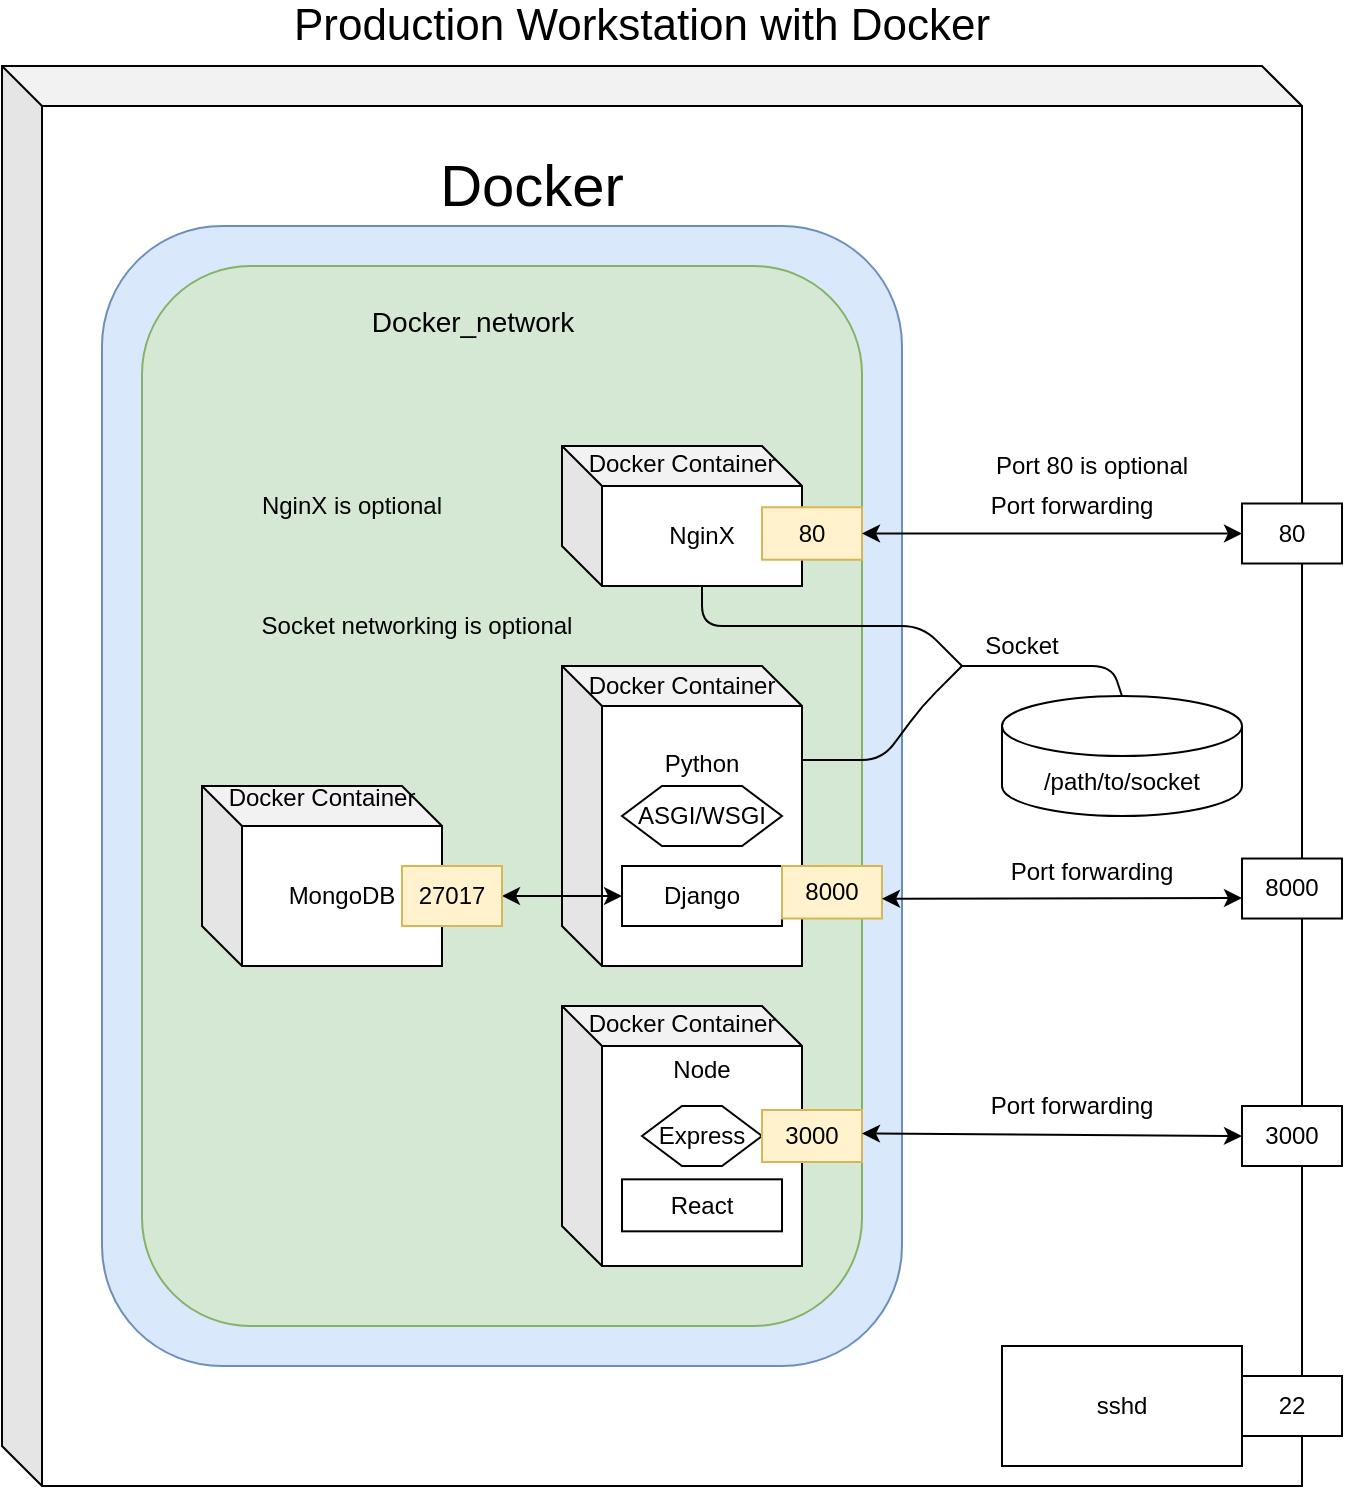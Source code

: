 <mxfile version="14.6.13" type="device"><diagram id="C8wdUfo0EQflsngaQYcJ" name="Page-1"><mxGraphModel dx="1695" dy="519" grid="1" gridSize="10" guides="1" tooltips="1" connect="1" arrows="1" fold="1" page="1" pageScale="1" pageWidth="827" pageHeight="1169" math="0" shadow="0"><root><mxCell id="0"/><mxCell id="1" parent="0"/><mxCell id="ApU_JtWz6fg8j7aV5PsP-1" value="" style="shape=cube;whiteSpace=wrap;html=1;boundedLbl=1;backgroundOutline=1;darkOpacity=0.05;darkOpacity2=0.1;" parent="1" vertex="1"><mxGeometry x="-40" y="210" width="650" height="710" as="geometry"/></mxCell><mxCell id="ApU_JtWz6fg8j7aV5PsP-2" value="&lt;font style=&quot;font-size: 22px&quot;&gt;Production Workstation with Docker&lt;/font&gt;" style="text;html=1;strokeColor=none;fillColor=none;align=center;verticalAlign=middle;whiteSpace=wrap;rounded=0;" parent="1" vertex="1"><mxGeometry x="70" y="180" width="420" height="20" as="geometry"/></mxCell><mxCell id="ApU_JtWz6fg8j7aV5PsP-10" value="80" style="rounded=0;whiteSpace=wrap;html=1;" parent="1" vertex="1"><mxGeometry x="580" y="428.75" width="50" height="30" as="geometry"/></mxCell><mxCell id="ApU_JtWz6fg8j7aV5PsP-41" value="&lt;font style=&quot;font-size: 29px&quot;&gt;Docker&lt;/font&gt;" style="text;html=1;strokeColor=none;fillColor=none;align=center;verticalAlign=middle;whiteSpace=wrap;rounded=0;" parent="1" vertex="1"><mxGeometry x="140" y="260" width="170" height="20" as="geometry"/></mxCell><mxCell id="ApU_JtWz6fg8j7aV5PsP-39" value="" style="rounded=1;whiteSpace=wrap;html=1;fillColor=#dae8fc;strokeColor=#6c8ebf;" parent="1" vertex="1"><mxGeometry x="10" y="290" width="400" height="570" as="geometry"/></mxCell><mxCell id="ApU_JtWz6fg8j7aV5PsP-46" value="" style="rounded=1;whiteSpace=wrap;html=1;fillColor=#d5e8d4;strokeColor=#82b366;" parent="1" vertex="1"><mxGeometry x="30" y="310" width="360" height="530" as="geometry"/></mxCell><mxCell id="ApU_JtWz6fg8j7aV5PsP-43" value="&lt;span style=&quot;font-weight: normal&quot;&gt;&lt;font style=&quot;font-size: 14px&quot;&gt;Docker_network&lt;/font&gt;&lt;/span&gt;" style="text;strokeColor=none;fillColor=none;html=1;fontSize=24;fontStyle=1;verticalAlign=middle;align=center;" parent="1" vertex="1"><mxGeometry x="90" y="315" width="210" height="40" as="geometry"/></mxCell><mxCell id="ApU_JtWz6fg8j7aV5PsP-47" value="" style="group" parent="1" vertex="1" connectable="0"><mxGeometry x="240" y="680" width="150" height="130" as="geometry"/></mxCell><mxCell id="ApU_JtWz6fg8j7aV5PsP-22" value="" style="group" parent="ApU_JtWz6fg8j7aV5PsP-47" vertex="1" connectable="0"><mxGeometry width="120" height="130.0" as="geometry"/></mxCell><mxCell id="ApU_JtWz6fg8j7aV5PsP-9" value="Node&lt;br&gt;&lt;br&gt;&lt;br&gt;&lt;br&gt;&lt;br&gt;&lt;br&gt;&lt;br&gt;" style="shape=cube;whiteSpace=wrap;html=1;boundedLbl=1;backgroundOutline=1;darkOpacity=0.05;darkOpacity2=0.1;" parent="ApU_JtWz6fg8j7aV5PsP-22" vertex="1"><mxGeometry width="120" height="130.0" as="geometry"/></mxCell><mxCell id="ApU_JtWz6fg8j7aV5PsP-8" value="Docker Container" style="text;html=1;strokeColor=none;fillColor=none;align=center;verticalAlign=middle;whiteSpace=wrap;rounded=0;" parent="ApU_JtWz6fg8j7aV5PsP-22" vertex="1"><mxGeometry x="10" width="100" height="17.333" as="geometry"/></mxCell><mxCell id="ApU_JtWz6fg8j7aV5PsP-18" value="React" style="rounded=0;whiteSpace=wrap;html=1;" parent="ApU_JtWz6fg8j7aV5PsP-22" vertex="1"><mxGeometry x="30" y="86.667" width="80" height="26" as="geometry"/></mxCell><mxCell id="ApU_JtWz6fg8j7aV5PsP-58" value="Express" style="shape=hexagon;perimeter=hexagonPerimeter2;whiteSpace=wrap;html=1;fixedSize=1;" parent="ApU_JtWz6fg8j7aV5PsP-22" vertex="1"><mxGeometry x="40" y="50" width="60" height="30" as="geometry"/></mxCell><mxCell id="ApU_JtWz6fg8j7aV5PsP-25" value="3000" style="rounded=0;whiteSpace=wrap;html=1;fillColor=#fff2cc;strokeColor=#d6b656;" parent="ApU_JtWz6fg8j7aV5PsP-47" vertex="1"><mxGeometry x="100" y="52" width="50" height="26" as="geometry"/></mxCell><mxCell id="ApU_JtWz6fg8j7aV5PsP-48" value="" style="group;rotation=90;" parent="1" vertex="1" connectable="0"><mxGeometry x="240" y="510" width="150" height="150" as="geometry"/></mxCell><mxCell id="ApU_JtWz6fg8j7aV5PsP-51" value="" style="group" parent="ApU_JtWz6fg8j7aV5PsP-48" vertex="1" connectable="0"><mxGeometry width="150" height="150" as="geometry"/></mxCell><mxCell id="ApU_JtWz6fg8j7aV5PsP-11" value="Python&lt;br&gt;&lt;br&gt;&lt;br&gt;&lt;br&gt;&lt;br&gt;&lt;br&gt;" style="shape=cube;whiteSpace=wrap;html=1;boundedLbl=1;backgroundOutline=1;darkOpacity=0.05;darkOpacity2=0.1;" parent="ApU_JtWz6fg8j7aV5PsP-51" vertex="1"><mxGeometry width="120" height="150" as="geometry"/></mxCell><mxCell id="ApU_JtWz6fg8j7aV5PsP-20" value="Django" style="rounded=0;whiteSpace=wrap;html=1;" parent="ApU_JtWz6fg8j7aV5PsP-51" vertex="1"><mxGeometry x="30" y="100" width="80" height="30" as="geometry"/></mxCell><mxCell id="ApU_JtWz6fg8j7aV5PsP-12" value="Docker Container" style="text;html=1;strokeColor=none;fillColor=none;align=center;verticalAlign=middle;whiteSpace=wrap;rounded=0;" parent="ApU_JtWz6fg8j7aV5PsP-51" vertex="1"><mxGeometry x="10" width="100" height="20" as="geometry"/></mxCell><mxCell id="ApU_JtWz6fg8j7aV5PsP-59" value="ASGI/WSGI" style="shape=hexagon;perimeter=hexagonPerimeter2;whiteSpace=wrap;html=1;fixedSize=1;" parent="ApU_JtWz6fg8j7aV5PsP-51" vertex="1"><mxGeometry x="30" y="60" width="80" height="30" as="geometry"/></mxCell><mxCell id="ApU_JtWz6fg8j7aV5PsP-52" value="" style="group" parent="1" vertex="1" connectable="0"><mxGeometry x="240" y="400" width="150" height="70" as="geometry"/></mxCell><mxCell id="ApU_JtWz6fg8j7aV5PsP-21" value="" style="group" parent="ApU_JtWz6fg8j7aV5PsP-52" vertex="1" connectable="0"><mxGeometry width="120" height="70" as="geometry"/></mxCell><mxCell id="ApU_JtWz6fg8j7aV5PsP-6" value="NginX" style="shape=cube;whiteSpace=wrap;html=1;boundedLbl=1;backgroundOutline=1;darkOpacity=0.05;darkOpacity2=0.1;" parent="ApU_JtWz6fg8j7aV5PsP-21" vertex="1"><mxGeometry width="120" height="70" as="geometry"/></mxCell><mxCell id="ApU_JtWz6fg8j7aV5PsP-7" value="Docker Container" style="text;html=1;strokeColor=none;fillColor=none;align=center;verticalAlign=middle;whiteSpace=wrap;rounded=0;" parent="ApU_JtWz6fg8j7aV5PsP-21" vertex="1"><mxGeometry x="10" width="100" height="17.5" as="geometry"/></mxCell><mxCell id="ApU_JtWz6fg8j7aV5PsP-24" value="80" style="rounded=0;whiteSpace=wrap;html=1;fillColor=#fff2cc;strokeColor=#d6b656;" parent="ApU_JtWz6fg8j7aV5PsP-52" vertex="1"><mxGeometry x="100" y="30.625" width="50" height="26.25" as="geometry"/></mxCell><mxCell id="ApU_JtWz6fg8j7aV5PsP-53" value="" style="endArrow=classic;startArrow=classic;html=1;entryX=1;entryY=0.5;entryDx=0;entryDy=0;" parent="1" source="ApU_JtWz6fg8j7aV5PsP-20" target="ApU_JtWz6fg8j7aV5PsP-31" edge="1"><mxGeometry width="50" height="50" relative="1" as="geometry"><mxPoint x="130" y="585" as="sourcePoint"/><mxPoint x="230" y="428" as="targetPoint"/></mxGeometry></mxCell><mxCell id="ApU_JtWz6fg8j7aV5PsP-57" value="" style="group" parent="1" vertex="1" connectable="0"><mxGeometry x="20" y="570" width="190" height="90" as="geometry"/></mxCell><mxCell id="ApU_JtWz6fg8j7aV5PsP-49" value="" style="group" parent="ApU_JtWz6fg8j7aV5PsP-57" vertex="1" connectable="0"><mxGeometry x="40" width="150" height="90" as="geometry"/></mxCell><mxCell id="ApU_JtWz6fg8j7aV5PsP-27" value="" style="group" parent="ApU_JtWz6fg8j7aV5PsP-49" vertex="1" connectable="0"><mxGeometry width="120" height="90" as="geometry"/></mxCell><mxCell id="ApU_JtWz6fg8j7aV5PsP-28" value="MongoDB" style="shape=cube;whiteSpace=wrap;html=1;boundedLbl=1;backgroundOutline=1;darkOpacity=0.05;darkOpacity2=0.1;" parent="ApU_JtWz6fg8j7aV5PsP-27" vertex="1"><mxGeometry width="120" height="90" as="geometry"/></mxCell><mxCell id="ApU_JtWz6fg8j7aV5PsP-29" value="Docker Container" style="text;html=1;strokeColor=none;fillColor=none;align=center;verticalAlign=middle;whiteSpace=wrap;rounded=0;" parent="ApU_JtWz6fg8j7aV5PsP-27" vertex="1"><mxGeometry x="10" width="100" height="12" as="geometry"/></mxCell><mxCell id="ApU_JtWz6fg8j7aV5PsP-31" value="27017" style="rounded=0;whiteSpace=wrap;html=1;fillColor=#fff2cc;strokeColor=#d6b656;" parent="ApU_JtWz6fg8j7aV5PsP-57" vertex="1"><mxGeometry x="140" y="40" width="50" height="30" as="geometry"/></mxCell><mxCell id="ApU_JtWz6fg8j7aV5PsP-60" value="/path/to/socket" style="shape=cylinder3;whiteSpace=wrap;html=1;boundedLbl=1;backgroundOutline=1;size=15;" parent="1" vertex="1"><mxGeometry x="460" y="525" width="120" height="60" as="geometry"/></mxCell><mxCell id="ApU_JtWz6fg8j7aV5PsP-63" value="" style="endArrow=none;html=1;entryX=0.5;entryY=0;entryDx=0;entryDy=0;entryPerimeter=0;" parent="1" target="ApU_JtWz6fg8j7aV5PsP-60" edge="1"><mxGeometry width="50" height="50" relative="1" as="geometry"><mxPoint x="440" y="510" as="sourcePoint"/><mxPoint x="430" y="530" as="targetPoint"/><Array as="points"><mxPoint x="515" y="510"/></Array></mxGeometry></mxCell><mxCell id="ApU_JtWz6fg8j7aV5PsP-64" value="" style="endArrow=none;html=1;entryX=0;entryY=0.5;entryDx=0;entryDy=0;exitX=0;exitY=0;exitDx=70;exitDy=70;exitPerimeter=0;" parent="1" source="ApU_JtWz6fg8j7aV5PsP-6" edge="1"><mxGeometry width="50" height="50" relative="1" as="geometry"><mxPoint x="380" y="580" as="sourcePoint"/><mxPoint x="440" y="510" as="targetPoint"/><Array as="points"><mxPoint x="310" y="490"/><mxPoint x="420" y="490"/></Array></mxGeometry></mxCell><mxCell id="ApU_JtWz6fg8j7aV5PsP-66" value="" style="endArrow=none;html=1;entryX=0;entryY=0.5;entryDx=0;entryDy=0;exitX=1;exitY=0.313;exitDx=0;exitDy=0;exitPerimeter=0;" parent="1" source="ApU_JtWz6fg8j7aV5PsP-11" edge="1"><mxGeometry width="50" height="50" relative="1" as="geometry"><mxPoint x="350" y="557" as="sourcePoint"/><mxPoint x="440" y="510" as="targetPoint"/><Array as="points"><mxPoint x="400" y="557"/><mxPoint x="420" y="530"/></Array></mxGeometry></mxCell><mxCell id="ApU_JtWz6fg8j7aV5PsP-68" value="Socket" style="text;html=1;strokeColor=none;fillColor=none;align=center;verticalAlign=middle;whiteSpace=wrap;rounded=0;" parent="1" vertex="1"><mxGeometry x="450" y="490" width="40" height="20" as="geometry"/></mxCell><mxCell id="ApU_JtWz6fg8j7aV5PsP-69" value="" style="endArrow=classic;startArrow=classic;html=1;entryX=0;entryY=0.5;entryDx=0;entryDy=0;exitX=1;exitY=0.5;exitDx=0;exitDy=0;" parent="1" source="ApU_JtWz6fg8j7aV5PsP-24" target="ApU_JtWz6fg8j7aV5PsP-10" edge="1"><mxGeometry width="50" height="50" relative="1" as="geometry"><mxPoint x="380" y="520" as="sourcePoint"/><mxPoint x="430" y="470" as="targetPoint"/></mxGeometry></mxCell><mxCell id="ApU_JtWz6fg8j7aV5PsP-70" value="Port forwarding" style="text;html=1;strokeColor=none;fillColor=none;align=center;verticalAlign=middle;whiteSpace=wrap;rounded=0;" parent="1" vertex="1"><mxGeometry x="440" y="420" width="110" height="20" as="geometry"/></mxCell><mxCell id="Bgv_jefOdCnzfdZoE1Iz-1" value="8000" style="rounded=0;whiteSpace=wrap;html=1;fillColor=#fff2cc;strokeColor=#d6b656;" vertex="1" parent="1"><mxGeometry x="350" y="610.005" width="50" height="26.25" as="geometry"/></mxCell><mxCell id="Bgv_jefOdCnzfdZoE1Iz-2" value="8000" style="rounded=0;whiteSpace=wrap;html=1;" vertex="1" parent="1"><mxGeometry x="580" y="606.26" width="50" height="30" as="geometry"/></mxCell><mxCell id="Bgv_jefOdCnzfdZoE1Iz-3" value="Port forwarding" style="text;html=1;strokeColor=none;fillColor=none;align=center;verticalAlign=middle;whiteSpace=wrap;rounded=0;" vertex="1" parent="1"><mxGeometry x="450" y="602.63" width="110" height="20" as="geometry"/></mxCell><mxCell id="Bgv_jefOdCnzfdZoE1Iz-4" value="" style="endArrow=classic;startArrow=classic;html=1;exitX=1;exitY=0.5;exitDx=0;exitDy=0;" edge="1" parent="1"><mxGeometry width="50" height="50" relative="1" as="geometry"><mxPoint x="400" y="626.38" as="sourcePoint"/><mxPoint x="580" y="626" as="targetPoint"/></mxGeometry></mxCell><mxCell id="Bgv_jefOdCnzfdZoE1Iz-6" value="" style="group" vertex="1" connectable="0" parent="1"><mxGeometry x="460" y="850" width="170" height="60" as="geometry"/></mxCell><mxCell id="ApU_JtWz6fg8j7aV5PsP-71" value="sshd" style="rounded=0;whiteSpace=wrap;html=1;" parent="Bgv_jefOdCnzfdZoE1Iz-6" vertex="1"><mxGeometry width="120" height="60" as="geometry"/></mxCell><mxCell id="ApU_JtWz6fg8j7aV5PsP-73" value="22" style="rounded=0;whiteSpace=wrap;html=1;" parent="Bgv_jefOdCnzfdZoE1Iz-6" vertex="1"><mxGeometry x="120" y="15" width="50" height="30" as="geometry"/></mxCell><mxCell id="Bgv_jefOdCnzfdZoE1Iz-7" value="3000" style="rounded=0;whiteSpace=wrap;html=1;" vertex="1" parent="1"><mxGeometry x="580" y="730" width="50" height="30" as="geometry"/></mxCell><mxCell id="Bgv_jefOdCnzfdZoE1Iz-8" value="Port forwarding" style="text;html=1;strokeColor=none;fillColor=none;align=center;verticalAlign=middle;whiteSpace=wrap;rounded=0;" vertex="1" parent="1"><mxGeometry x="440" y="720" width="110" height="20" as="geometry"/></mxCell><mxCell id="Bgv_jefOdCnzfdZoE1Iz-9" value="" style="endArrow=classic;startArrow=classic;html=1;exitX=1;exitY=0.5;exitDx=0;exitDy=0;entryX=0;entryY=0.5;entryDx=0;entryDy=0;" edge="1" parent="1" target="Bgv_jefOdCnzfdZoE1Iz-7"><mxGeometry width="50" height="50" relative="1" as="geometry"><mxPoint x="390" y="743.75" as="sourcePoint"/><mxPoint x="570" y="743.37" as="targetPoint"/></mxGeometry></mxCell><mxCell id="Bgv_jefOdCnzfdZoE1Iz-10" value="NginX is optional" style="text;html=1;strokeColor=none;fillColor=none;align=center;verticalAlign=middle;whiteSpace=wrap;rounded=0;" vertex="1" parent="1"><mxGeometry x="80" y="420" width="110" height="20" as="geometry"/></mxCell><mxCell id="Bgv_jefOdCnzfdZoE1Iz-11" value="Socket networking is optional" style="text;html=1;strokeColor=none;fillColor=none;align=center;verticalAlign=middle;whiteSpace=wrap;rounded=0;" vertex="1" parent="1"><mxGeometry x="70" y="480" width="195" height="20" as="geometry"/></mxCell><mxCell id="Bgv_jefOdCnzfdZoE1Iz-12" value="Port 80 is optional" style="text;html=1;strokeColor=none;fillColor=none;align=center;verticalAlign=middle;whiteSpace=wrap;rounded=0;" vertex="1" parent="1"><mxGeometry x="440" y="400" width="130" height="20" as="geometry"/></mxCell></root></mxGraphModel></diagram></mxfile>